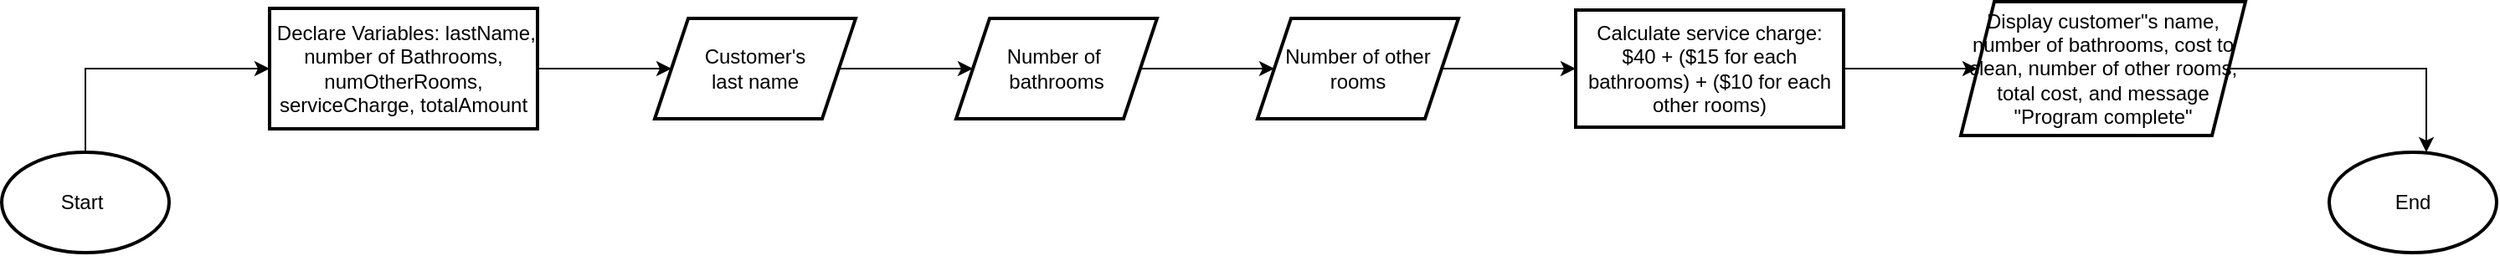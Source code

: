 <mxfile version="24.7.8">
  <diagram name="Page-1" id="d5mSiP_GxrQjv96jr39f">
    <mxGraphModel dx="1104" dy="508" grid="1" gridSize="10" guides="1" tooltips="1" connect="1" arrows="1" fold="1" page="1" pageScale="1" pageWidth="850" pageHeight="1100" math="0" shadow="0">
      <root>
        <mxCell id="0" />
        <mxCell id="1" parent="0" />
        <mxCell id="3JgUT-gqx7XL1_imfjOH-5" style="edgeStyle=orthogonalEdgeStyle;rounded=0;orthogonalLoop=1;jettySize=auto;html=1;exitX=0.5;exitY=0;exitDx=0;exitDy=0;exitPerimeter=0;entryX=0;entryY=0.5;entryDx=0;entryDy=0;" edge="1" parent="1" source="vaIDIXhwmbrY13CQZcpu-1" target="vaIDIXhwmbrY13CQZcpu-2">
          <mxGeometry relative="1" as="geometry" />
        </mxCell>
        <mxCell id="vaIDIXhwmbrY13CQZcpu-1" value="" style="strokeWidth=2;html=1;shape=mxgraph.flowchart.start_1;whiteSpace=wrap;" parent="1" vertex="1">
          <mxGeometry x="30" y="210" width="100" height="60" as="geometry" />
        </mxCell>
        <mxCell id="3JgUT-gqx7XL1_imfjOH-4" value="" style="edgeStyle=orthogonalEdgeStyle;rounded=0;orthogonalLoop=1;jettySize=auto;html=1;" edge="1" parent="1" source="vaIDIXhwmbrY13CQZcpu-2" target="vaIDIXhwmbrY13CQZcpu-4">
          <mxGeometry relative="1" as="geometry" />
        </mxCell>
        <mxCell id="vaIDIXhwmbrY13CQZcpu-2" value="&amp;nbsp;Declare Variables: lastName, number of Bathrooms, numOtherRooms, serviceCharge, totalAmount" style="whiteSpace=wrap;html=1;strokeWidth=2;" parent="1" vertex="1">
          <mxGeometry x="190" y="124" width="160" height="72" as="geometry" />
        </mxCell>
        <mxCell id="vaIDIXhwmbrY13CQZcpu-17" value="" style="edgeStyle=orthogonalEdgeStyle;rounded=0;orthogonalLoop=1;jettySize=auto;html=1;" parent="1" source="vaIDIXhwmbrY13CQZcpu-4" target="vaIDIXhwmbrY13CQZcpu-16" edge="1">
          <mxGeometry relative="1" as="geometry" />
        </mxCell>
        <mxCell id="vaIDIXhwmbrY13CQZcpu-4" value="Customer&#39;s&lt;div&gt;last name&lt;/div&gt;" style="shape=parallelogram;perimeter=parallelogramPerimeter;whiteSpace=wrap;html=1;fixedSize=1;strokeWidth=2;" parent="1" vertex="1">
          <mxGeometry x="420" y="130" width="120" height="60" as="geometry" />
        </mxCell>
        <mxCell id="vaIDIXhwmbrY13CQZcpu-19" value="" style="edgeStyle=orthogonalEdgeStyle;rounded=0;orthogonalLoop=1;jettySize=auto;html=1;" parent="1" source="vaIDIXhwmbrY13CQZcpu-16" target="vaIDIXhwmbrY13CQZcpu-18" edge="1">
          <mxGeometry relative="1" as="geometry" />
        </mxCell>
        <mxCell id="vaIDIXhwmbrY13CQZcpu-16" value="Number of&amp;nbsp;&lt;div&gt;bathrooms&lt;/div&gt;" style="shape=parallelogram;perimeter=parallelogramPerimeter;whiteSpace=wrap;html=1;fixedSize=1;strokeWidth=2;" parent="1" vertex="1">
          <mxGeometry x="600" y="130" width="120" height="60" as="geometry" />
        </mxCell>
        <mxCell id="3JgUT-gqx7XL1_imfjOH-6" value="" style="edgeStyle=orthogonalEdgeStyle;rounded=0;orthogonalLoop=1;jettySize=auto;html=1;" edge="1" parent="1" source="vaIDIXhwmbrY13CQZcpu-18" target="vaIDIXhwmbrY13CQZcpu-20">
          <mxGeometry relative="1" as="geometry" />
        </mxCell>
        <mxCell id="vaIDIXhwmbrY13CQZcpu-18" value="Number of other&lt;div&gt;rooms&lt;/div&gt;" style="shape=parallelogram;perimeter=parallelogramPerimeter;whiteSpace=wrap;html=1;fixedSize=1;strokeWidth=2;strokeColor=default;align=center;verticalAlign=middle;fontFamily=Helvetica;fontSize=12;fontColor=default;fillColor=default;" parent="1" vertex="1">
          <mxGeometry x="780" y="130" width="120" height="60" as="geometry" />
        </mxCell>
        <mxCell id="3JgUT-gqx7XL1_imfjOH-7" value="" style="edgeStyle=orthogonalEdgeStyle;rounded=0;orthogonalLoop=1;jettySize=auto;html=1;" edge="1" parent="1" source="vaIDIXhwmbrY13CQZcpu-20" target="vaIDIXhwmbrY13CQZcpu-24">
          <mxGeometry relative="1" as="geometry" />
        </mxCell>
        <mxCell id="vaIDIXhwmbrY13CQZcpu-20" value="Calculate service charge: $40 + ($15 for each bathrooms) + ($10 for each other rooms)" style="whiteSpace=wrap;html=1;strokeWidth=2;" parent="1" vertex="1">
          <mxGeometry x="970" y="125" width="160" height="70" as="geometry" />
        </mxCell>
        <mxCell id="vaIDIXhwmbrY13CQZcpu-24" value="Display customer&quot;s name, number of bathrooms, cost to clean, number of other rooms, total cost, and message &quot;Program complete&quot;" style="shape=parallelogram;perimeter=parallelogramPerimeter;whiteSpace=wrap;html=1;fixedSize=1;strokeWidth=2;" parent="1" vertex="1">
          <mxGeometry x="1200" y="120" width="170" height="80" as="geometry" />
        </mxCell>
        <mxCell id="vaIDIXhwmbrY13CQZcpu-26" value="End" style="strokeWidth=2;html=1;shape=mxgraph.flowchart.start_1;whiteSpace=wrap;" parent="1" vertex="1">
          <mxGeometry x="1420" y="210" width="100" height="60" as="geometry" />
        </mxCell>
        <mxCell id="vaIDIXhwmbrY13CQZcpu-28" value="Start" style="text;html=1;align=center;verticalAlign=middle;whiteSpace=wrap;rounded=0;" parent="1" vertex="1">
          <mxGeometry x="53" y="225" width="50" height="30" as="geometry" />
        </mxCell>
        <mxCell id="3JgUT-gqx7XL1_imfjOH-8" style="edgeStyle=orthogonalEdgeStyle;rounded=0;orthogonalLoop=1;jettySize=auto;html=1;exitX=1;exitY=0.5;exitDx=0;exitDy=0;entryX=0.58;entryY=0;entryDx=0;entryDy=0;entryPerimeter=0;" edge="1" parent="1" source="vaIDIXhwmbrY13CQZcpu-24" target="vaIDIXhwmbrY13CQZcpu-26">
          <mxGeometry relative="1" as="geometry" />
        </mxCell>
      </root>
    </mxGraphModel>
  </diagram>
</mxfile>
